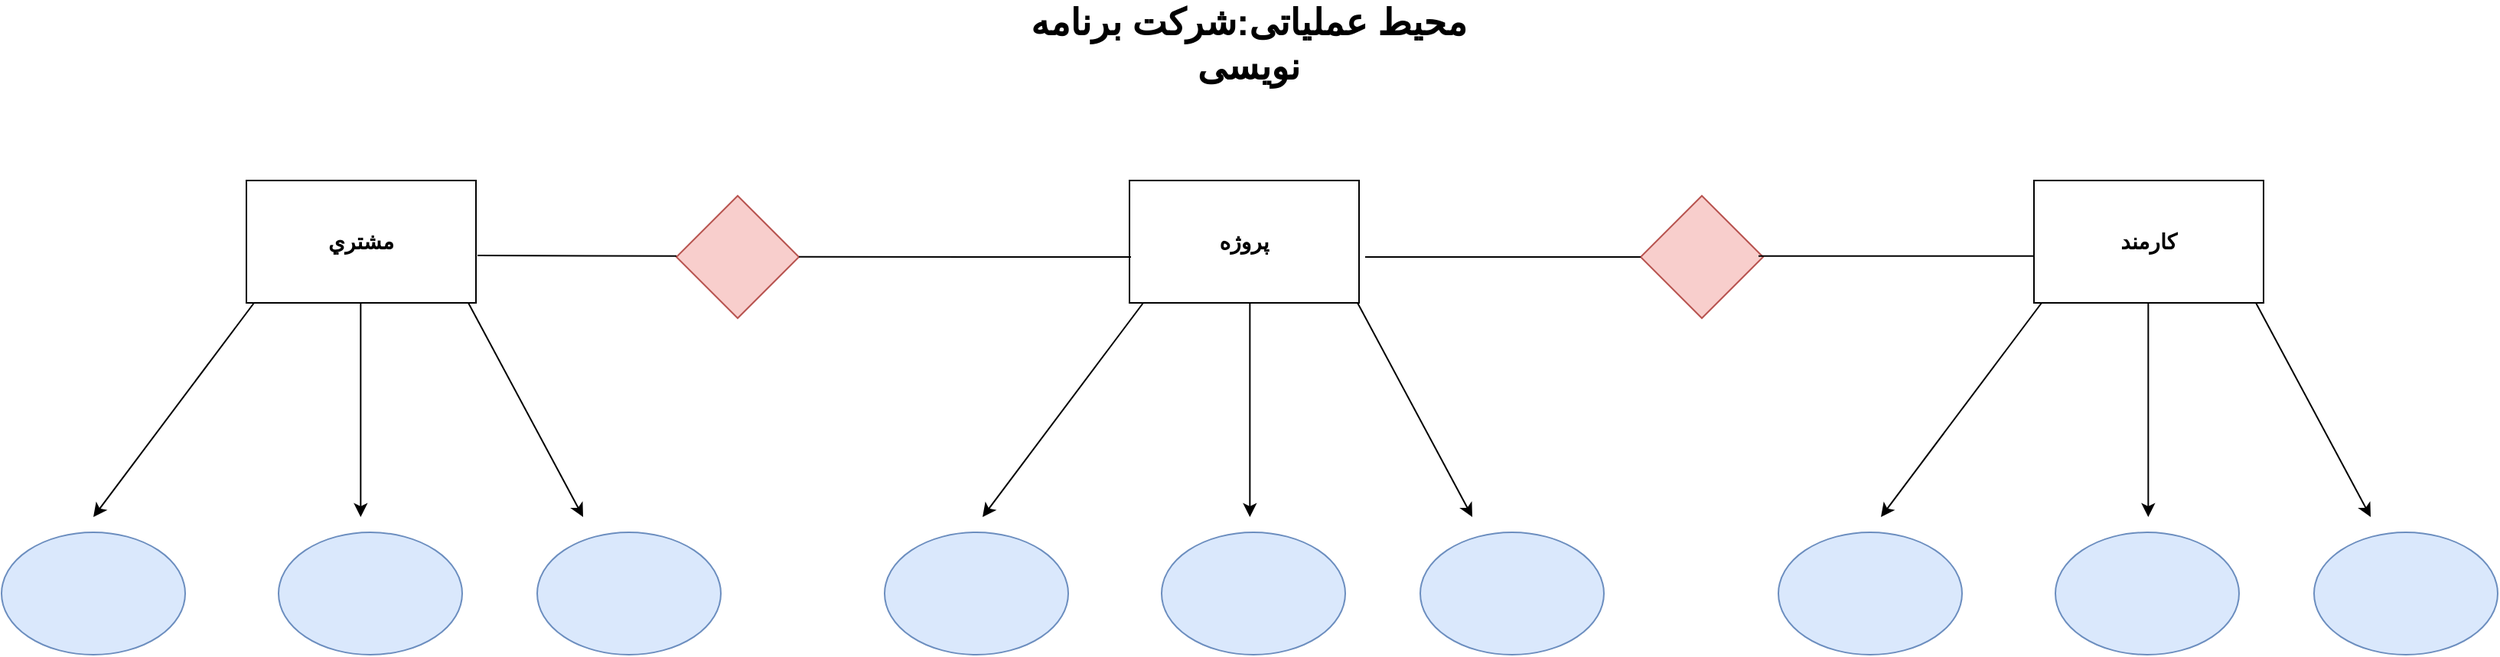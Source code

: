 <mxfile version="24.8.3">
  <diagram name="Page-1" id="3YBQfa2etq4Ab2gt0Nnk">
    <mxGraphModel dx="2465" dy="803" grid="1" gridSize="10" guides="1" tooltips="1" connect="1" arrows="1" fold="1" page="1" pageScale="1" pageWidth="850" pageHeight="1100" math="0" shadow="0">
      <root>
        <mxCell id="0" />
        <mxCell id="1" parent="0" />
        <mxCell id="FxV5qfCiIFgjYDE0-Pge-1" value="&lt;font style=&quot;font-size: 24px;&quot;&gt;&lt;b&gt;محیط عملیاتی:شرکت برنامه نویسی&lt;/b&gt;&lt;/font&gt;" style="text;html=1;align=center;verticalAlign=middle;whiteSpace=wrap;rounded=0;" vertex="1" parent="1">
          <mxGeometry x="-166" y="36" width="340" height="30" as="geometry" />
        </mxCell>
        <mxCell id="FxV5qfCiIFgjYDE0-Pge-2" value="" style="rounded=0;whiteSpace=wrap;html=1;" vertex="1" parent="1">
          <mxGeometry x="517" y="140" width="150" height="80" as="geometry" />
        </mxCell>
        <mxCell id="FxV5qfCiIFgjYDE0-Pge-3" value="" style="rounded=0;whiteSpace=wrap;html=1;" vertex="1" parent="1">
          <mxGeometry x="-74" y="140" width="150" height="80" as="geometry" />
        </mxCell>
        <mxCell id="FxV5qfCiIFgjYDE0-Pge-4" value="" style="rounded=0;whiteSpace=wrap;html=1;" vertex="1" parent="1">
          <mxGeometry x="-651" y="140" width="150" height="80" as="geometry" />
        </mxCell>
        <mxCell id="FxV5qfCiIFgjYDE0-Pge-5" value="&lt;b&gt;&lt;font style=&quot;font-size: 14px;&quot;&gt;پروژه&lt;/font&gt;&lt;/b&gt;" style="text;html=1;align=center;verticalAlign=middle;whiteSpace=wrap;rounded=0;" vertex="1" parent="1">
          <mxGeometry x="-29" y="165" width="60" height="30" as="geometry" />
        </mxCell>
        <mxCell id="FxV5qfCiIFgjYDE0-Pge-7" value="&lt;b&gt;&lt;font style=&quot;font-size: 14px;&quot;&gt;كارمند&lt;/font&gt;&lt;/b&gt;" style="text;html=1;align=center;verticalAlign=middle;whiteSpace=wrap;rounded=0;" vertex="1" parent="1">
          <mxGeometry x="562" y="165" width="60" height="30" as="geometry" />
        </mxCell>
        <mxCell id="FxV5qfCiIFgjYDE0-Pge-8" value="&lt;b&gt;&lt;font style=&quot;font-size: 14px;&quot;&gt;مشتري&lt;/font&gt;&lt;/b&gt;" style="text;html=1;align=center;verticalAlign=middle;whiteSpace=wrap;rounded=0;" vertex="1" parent="1">
          <mxGeometry x="-606" y="165" width="60" height="30" as="geometry" />
        </mxCell>
        <mxCell id="FxV5qfCiIFgjYDE0-Pge-9" value="" style="endArrow=classic;html=1;rounded=0;" edge="1" parent="1">
          <mxGeometry width="50" height="50" relative="1" as="geometry">
            <mxPoint x="522" y="220" as="sourcePoint" />
            <mxPoint x="417" y="360" as="targetPoint" />
          </mxGeometry>
        </mxCell>
        <mxCell id="FxV5qfCiIFgjYDE0-Pge-10" value="" style="endArrow=classic;html=1;rounded=0;" edge="1" parent="1">
          <mxGeometry width="50" height="50" relative="1" as="geometry">
            <mxPoint x="591.67" y="220" as="sourcePoint" />
            <mxPoint x="591.67" y="360" as="targetPoint" />
          </mxGeometry>
        </mxCell>
        <mxCell id="FxV5qfCiIFgjYDE0-Pge-11" value="" style="endArrow=classic;html=1;rounded=0;" edge="1" parent="1">
          <mxGeometry width="50" height="50" relative="1" as="geometry">
            <mxPoint x="662" y="220" as="sourcePoint" />
            <mxPoint x="737" y="360" as="targetPoint" />
          </mxGeometry>
        </mxCell>
        <mxCell id="FxV5qfCiIFgjYDE0-Pge-12" value="" style="endArrow=classic;html=1;rounded=0;" edge="1" parent="1">
          <mxGeometry width="50" height="50" relative="1" as="geometry">
            <mxPoint x="-65" y="220" as="sourcePoint" />
            <mxPoint x="-170" y="360" as="targetPoint" />
          </mxGeometry>
        </mxCell>
        <mxCell id="FxV5qfCiIFgjYDE0-Pge-13" value="" style="endArrow=classic;html=1;rounded=0;" edge="1" parent="1">
          <mxGeometry width="50" height="50" relative="1" as="geometry">
            <mxPoint x="4.67" y="220" as="sourcePoint" />
            <mxPoint x="4.67" y="360" as="targetPoint" />
          </mxGeometry>
        </mxCell>
        <mxCell id="FxV5qfCiIFgjYDE0-Pge-14" value="" style="endArrow=classic;html=1;rounded=0;" edge="1" parent="1">
          <mxGeometry width="50" height="50" relative="1" as="geometry">
            <mxPoint x="75" y="220" as="sourcePoint" />
            <mxPoint x="150" y="360" as="targetPoint" />
          </mxGeometry>
        </mxCell>
        <mxCell id="FxV5qfCiIFgjYDE0-Pge-15" value="" style="endArrow=classic;html=1;rounded=0;" edge="1" parent="1">
          <mxGeometry width="50" height="50" relative="1" as="geometry">
            <mxPoint x="-646" y="220" as="sourcePoint" />
            <mxPoint x="-751" y="360" as="targetPoint" />
          </mxGeometry>
        </mxCell>
        <mxCell id="FxV5qfCiIFgjYDE0-Pge-16" value="" style="endArrow=classic;html=1;rounded=0;" edge="1" parent="1">
          <mxGeometry width="50" height="50" relative="1" as="geometry">
            <mxPoint x="-576.33" y="220" as="sourcePoint" />
            <mxPoint x="-576.33" y="360" as="targetPoint" />
          </mxGeometry>
        </mxCell>
        <mxCell id="FxV5qfCiIFgjYDE0-Pge-17" value="" style="endArrow=classic;html=1;rounded=0;" edge="1" parent="1">
          <mxGeometry width="50" height="50" relative="1" as="geometry">
            <mxPoint x="-506" y="220" as="sourcePoint" />
            <mxPoint x="-431" y="360" as="targetPoint" />
          </mxGeometry>
        </mxCell>
        <mxCell id="FxV5qfCiIFgjYDE0-Pge-18" value="" style="ellipse;whiteSpace=wrap;html=1;fillColor=#dae8fc;strokeColor=#6c8ebf;" vertex="1" parent="1">
          <mxGeometry x="700" y="370" width="120" height="80" as="geometry" />
        </mxCell>
        <mxCell id="FxV5qfCiIFgjYDE0-Pge-19" value="" style="ellipse;whiteSpace=wrap;html=1;fillColor=#dae8fc;strokeColor=#6c8ebf;" vertex="1" parent="1">
          <mxGeometry x="531" y="370" width="120" height="80" as="geometry" />
        </mxCell>
        <mxCell id="FxV5qfCiIFgjYDE0-Pge-20" value="" style="ellipse;whiteSpace=wrap;html=1;fillColor=#dae8fc;strokeColor=#6c8ebf;" vertex="1" parent="1">
          <mxGeometry x="350" y="370" width="120" height="80" as="geometry" />
        </mxCell>
        <mxCell id="FxV5qfCiIFgjYDE0-Pge-21" value="" style="ellipse;whiteSpace=wrap;html=1;fillColor=#dae8fc;strokeColor=#6c8ebf;" vertex="1" parent="1">
          <mxGeometry x="-234" y="370" width="120" height="80" as="geometry" />
        </mxCell>
        <mxCell id="FxV5qfCiIFgjYDE0-Pge-22" value="" style="ellipse;whiteSpace=wrap;html=1;fillColor=#dae8fc;strokeColor=#6c8ebf;" vertex="1" parent="1">
          <mxGeometry x="-53" y="370" width="120" height="80" as="geometry" />
        </mxCell>
        <mxCell id="FxV5qfCiIFgjYDE0-Pge-23" value="" style="ellipse;whiteSpace=wrap;html=1;fillColor=#dae8fc;strokeColor=#6c8ebf;" vertex="1" parent="1">
          <mxGeometry x="116" y="370" width="120" height="80" as="geometry" />
        </mxCell>
        <mxCell id="FxV5qfCiIFgjYDE0-Pge-24" value="" style="ellipse;whiteSpace=wrap;html=1;fillColor=#dae8fc;strokeColor=#6c8ebf;" vertex="1" parent="1">
          <mxGeometry x="-461" y="370" width="120" height="80" as="geometry" />
        </mxCell>
        <mxCell id="FxV5qfCiIFgjYDE0-Pge-25" value="" style="ellipse;whiteSpace=wrap;html=1;fillColor=#dae8fc;strokeColor=#6c8ebf;" vertex="1" parent="1">
          <mxGeometry x="-630" y="370" width="120" height="80" as="geometry" />
        </mxCell>
        <mxCell id="FxV5qfCiIFgjYDE0-Pge-26" value="" style="ellipse;whiteSpace=wrap;html=1;fillColor=#dae8fc;strokeColor=#6c8ebf;" vertex="1" parent="1">
          <mxGeometry x="-811" y="370" width="120" height="80" as="geometry" />
        </mxCell>
        <mxCell id="FxV5qfCiIFgjYDE0-Pge-29" value="" style="rhombus;whiteSpace=wrap;html=1;fillColor=#f8cecc;strokeColor=#b85450;" vertex="1" parent="1">
          <mxGeometry x="-370" y="150" width="80" height="80" as="geometry" />
        </mxCell>
        <mxCell id="FxV5qfCiIFgjYDE0-Pge-31" value="" style="rhombus;whiteSpace=wrap;html=1;fillColor=#f8cecc;strokeColor=#b85450;" vertex="1" parent="1">
          <mxGeometry x="260" y="150" width="80" height="80" as="geometry" />
        </mxCell>
        <mxCell id="FxV5qfCiIFgjYDE0-Pge-33" value="" style="endArrow=none;html=1;rounded=0;" edge="1" parent="1">
          <mxGeometry width="50" height="50" relative="1" as="geometry">
            <mxPoint x="-290" y="189.9" as="sourcePoint" />
            <mxPoint x="-73" y="190" as="targetPoint" />
          </mxGeometry>
        </mxCell>
        <mxCell id="FxV5qfCiIFgjYDE0-Pge-34" value="" style="endArrow=none;html=1;rounded=0;" edge="1" parent="1">
          <mxGeometry width="50" height="50" relative="1" as="geometry">
            <mxPoint x="-500" y="189" as="sourcePoint" />
            <mxPoint x="-370" y="189.43" as="targetPoint" />
          </mxGeometry>
        </mxCell>
        <mxCell id="FxV5qfCiIFgjYDE0-Pge-35" value="" style="endArrow=none;html=1;rounded=0;" edge="1" parent="1">
          <mxGeometry width="50" height="50" relative="1" as="geometry">
            <mxPoint x="80" y="190" as="sourcePoint" />
            <mxPoint x="260" y="190" as="targetPoint" />
          </mxGeometry>
        </mxCell>
        <mxCell id="FxV5qfCiIFgjYDE0-Pge-36" value="" style="endArrow=none;html=1;rounded=0;" edge="1" parent="1">
          <mxGeometry width="50" height="50" relative="1" as="geometry">
            <mxPoint x="337" y="189.41" as="sourcePoint" />
            <mxPoint x="517" y="189.41" as="targetPoint" />
          </mxGeometry>
        </mxCell>
      </root>
    </mxGraphModel>
  </diagram>
</mxfile>
